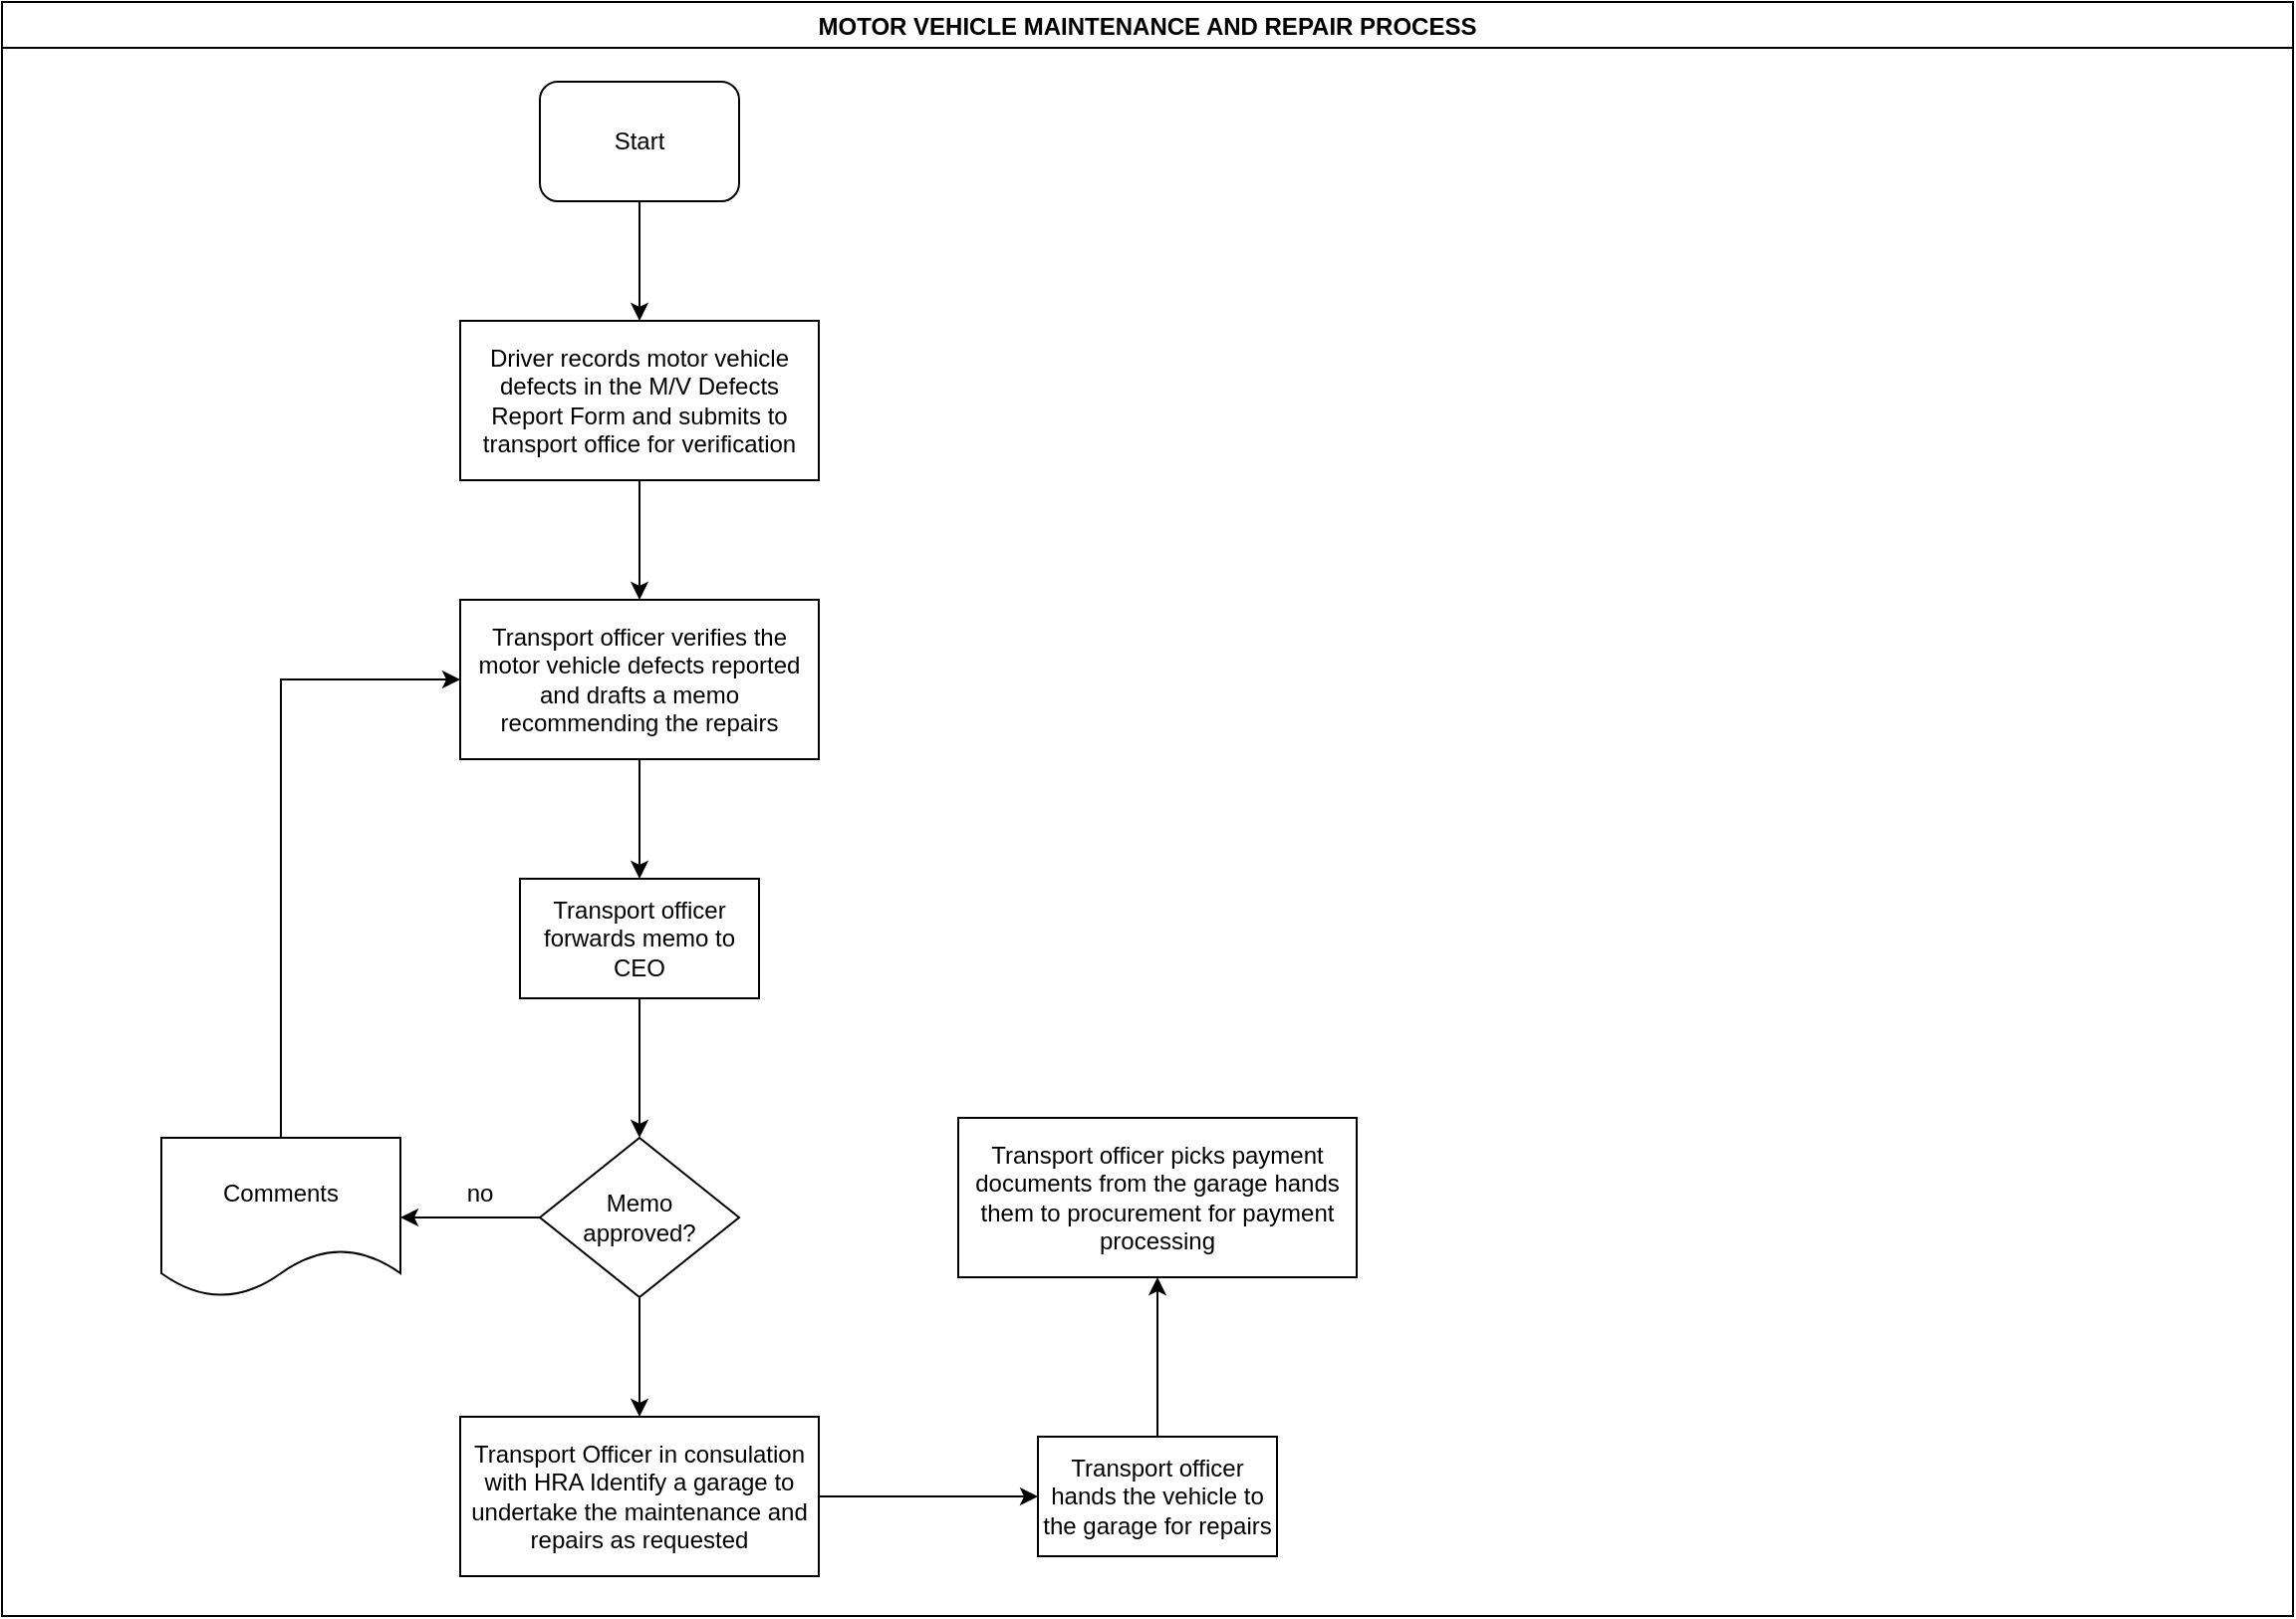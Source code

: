 <mxfile version="14.1.8" type="github">
  <diagram id="yCivjPEnVfi12GDQlkk3" name="Page-1">
    <mxGraphModel dx="1038" dy="547" grid="1" gridSize="10" guides="1" tooltips="1" connect="1" arrows="1" fold="1" page="1" pageScale="1" pageWidth="1169" pageHeight="827" math="0" shadow="0">
      <root>
        <mxCell id="0" />
        <mxCell id="1" parent="0" />
        <mxCell id="AqaynX8G8O3u8b9F95J--1" value="MOTOR VEHICLE MAINTENANCE AND REPAIR PROCESS" style="swimlane;" vertex="1" parent="1">
          <mxGeometry x="10" y="10" width="1150" height="810" as="geometry" />
        </mxCell>
        <mxCell id="AqaynX8G8O3u8b9F95J--2" value="Start" style="rounded=1;whiteSpace=wrap;html=1;" vertex="1" parent="AqaynX8G8O3u8b9F95J--1">
          <mxGeometry x="270" y="40" width="100" height="60" as="geometry" />
        </mxCell>
        <mxCell id="AqaynX8G8O3u8b9F95J--5" value="Driver records motor vehicle defects in the M/V Defects Report Form and submits to transport office for verification" style="rounded=0;whiteSpace=wrap;html=1;" vertex="1" parent="AqaynX8G8O3u8b9F95J--1">
          <mxGeometry x="230" y="160" width="180" height="80" as="geometry" />
        </mxCell>
        <mxCell id="AqaynX8G8O3u8b9F95J--4" value="" style="edgeStyle=orthogonalEdgeStyle;rounded=0;orthogonalLoop=1;jettySize=auto;html=1;" edge="1" parent="AqaynX8G8O3u8b9F95J--1" source="AqaynX8G8O3u8b9F95J--2" target="AqaynX8G8O3u8b9F95J--5">
          <mxGeometry relative="1" as="geometry">
            <mxPoint x="320" y="170" as="targetPoint" />
          </mxGeometry>
        </mxCell>
        <mxCell id="AqaynX8G8O3u8b9F95J--8" value="Transport officer forwards memo to CEO " style="whiteSpace=wrap;html=1;rounded=0;" vertex="1" parent="AqaynX8G8O3u8b9F95J--1">
          <mxGeometry x="260" y="440" width="120" height="60" as="geometry" />
        </mxCell>
        <mxCell id="AqaynX8G8O3u8b9F95J--6" value="Transport officer verifies the motor vehicle defects reported and drafts a memo recommending the repairs" style="rounded=0;whiteSpace=wrap;html=1;" vertex="1" parent="AqaynX8G8O3u8b9F95J--1">
          <mxGeometry x="230" y="300" width="180" height="80" as="geometry" />
        </mxCell>
        <mxCell id="AqaynX8G8O3u8b9F95J--7" value="" style="edgeStyle=orthogonalEdgeStyle;rounded=0;orthogonalLoop=1;jettySize=auto;html=1;" edge="1" parent="AqaynX8G8O3u8b9F95J--1" source="AqaynX8G8O3u8b9F95J--5" target="AqaynX8G8O3u8b9F95J--6">
          <mxGeometry relative="1" as="geometry" />
        </mxCell>
        <mxCell id="AqaynX8G8O3u8b9F95J--9" value="" style="edgeStyle=orthogonalEdgeStyle;rounded=0;orthogonalLoop=1;jettySize=auto;html=1;" edge="1" parent="AqaynX8G8O3u8b9F95J--1" source="AqaynX8G8O3u8b9F95J--6" target="AqaynX8G8O3u8b9F95J--8">
          <mxGeometry relative="1" as="geometry" />
        </mxCell>
        <mxCell id="AqaynX8G8O3u8b9F95J--16" value="no" style="text;html=1;strokeColor=none;fillColor=none;align=center;verticalAlign=middle;whiteSpace=wrap;rounded=0;" vertex="1" parent="AqaynX8G8O3u8b9F95J--1">
          <mxGeometry x="220" y="588" width="40" height="20" as="geometry" />
        </mxCell>
        <mxCell id="AqaynX8G8O3u8b9F95J--18" value="Transport Officer in consulation with HRA Identify a garage to undertake the maintenance and repairs as requested" style="whiteSpace=wrap;html=1;rounded=0;" vertex="1" parent="AqaynX8G8O3u8b9F95J--1">
          <mxGeometry x="230" y="710" width="180" height="80" as="geometry" />
        </mxCell>
        <mxCell id="AqaynX8G8O3u8b9F95J--13" value="" style="edgeStyle=orthogonalEdgeStyle;rounded=0;orthogonalLoop=1;jettySize=auto;html=1;" edge="1" parent="1" source="AqaynX8G8O3u8b9F95J--10" target="AqaynX8G8O3u8b9F95J--12">
          <mxGeometry relative="1" as="geometry" />
        </mxCell>
        <mxCell id="AqaynX8G8O3u8b9F95J--19" value="" style="edgeStyle=orthogonalEdgeStyle;rounded=0;orthogonalLoop=1;jettySize=auto;html=1;" edge="1" parent="1" source="AqaynX8G8O3u8b9F95J--10" target="AqaynX8G8O3u8b9F95J--18">
          <mxGeometry relative="1" as="geometry" />
        </mxCell>
        <mxCell id="AqaynX8G8O3u8b9F95J--10" value="&lt;div&gt;Memo&lt;/div&gt;&lt;div&gt;approved?&lt;/div&gt;" style="rhombus;whiteSpace=wrap;html=1;rounded=0;" vertex="1" parent="1">
          <mxGeometry x="280" y="580" width="100" height="80" as="geometry" />
        </mxCell>
        <mxCell id="AqaynX8G8O3u8b9F95J--11" value="" style="edgeStyle=orthogonalEdgeStyle;rounded=0;orthogonalLoop=1;jettySize=auto;html=1;" edge="1" parent="1" source="AqaynX8G8O3u8b9F95J--8" target="AqaynX8G8O3u8b9F95J--10">
          <mxGeometry relative="1" as="geometry" />
        </mxCell>
        <mxCell id="AqaynX8G8O3u8b9F95J--15" value="" style="edgeStyle=orthogonalEdgeStyle;rounded=0;orthogonalLoop=1;jettySize=auto;html=1;entryX=0;entryY=0.5;entryDx=0;entryDy=0;" edge="1" parent="1" source="AqaynX8G8O3u8b9F95J--12" target="AqaynX8G8O3u8b9F95J--6">
          <mxGeometry relative="1" as="geometry">
            <mxPoint x="150" y="490" as="targetPoint" />
            <Array as="points">
              <mxPoint x="150" y="350" />
            </Array>
          </mxGeometry>
        </mxCell>
        <mxCell id="AqaynX8G8O3u8b9F95J--12" value="Comments" style="shape=document;whiteSpace=wrap;html=1;boundedLbl=1;rounded=0;" vertex="1" parent="1">
          <mxGeometry x="90" y="580" width="120" height="80" as="geometry" />
        </mxCell>
        <mxCell id="AqaynX8G8O3u8b9F95J--23" value="" style="edgeStyle=orthogonalEdgeStyle;rounded=0;orthogonalLoop=1;jettySize=auto;html=1;" edge="1" parent="1" source="AqaynX8G8O3u8b9F95J--20" target="AqaynX8G8O3u8b9F95J--22">
          <mxGeometry relative="1" as="geometry" />
        </mxCell>
        <mxCell id="AqaynX8G8O3u8b9F95J--20" value="Transport officer hands the vehicle to the garage for repairs" style="whiteSpace=wrap;html=1;rounded=0;" vertex="1" parent="1">
          <mxGeometry x="530" y="730" width="120" height="60" as="geometry" />
        </mxCell>
        <mxCell id="AqaynX8G8O3u8b9F95J--21" value="" style="edgeStyle=orthogonalEdgeStyle;rounded=0;orthogonalLoop=1;jettySize=auto;html=1;" edge="1" parent="1" source="AqaynX8G8O3u8b9F95J--18" target="AqaynX8G8O3u8b9F95J--20">
          <mxGeometry relative="1" as="geometry" />
        </mxCell>
        <mxCell id="AqaynX8G8O3u8b9F95J--22" value="Transport officer picks payment documents from the garage hands them to procurement for payment processing" style="whiteSpace=wrap;html=1;rounded=0;" vertex="1" parent="1">
          <mxGeometry x="490" y="570" width="200" height="80" as="geometry" />
        </mxCell>
      </root>
    </mxGraphModel>
  </diagram>
</mxfile>
